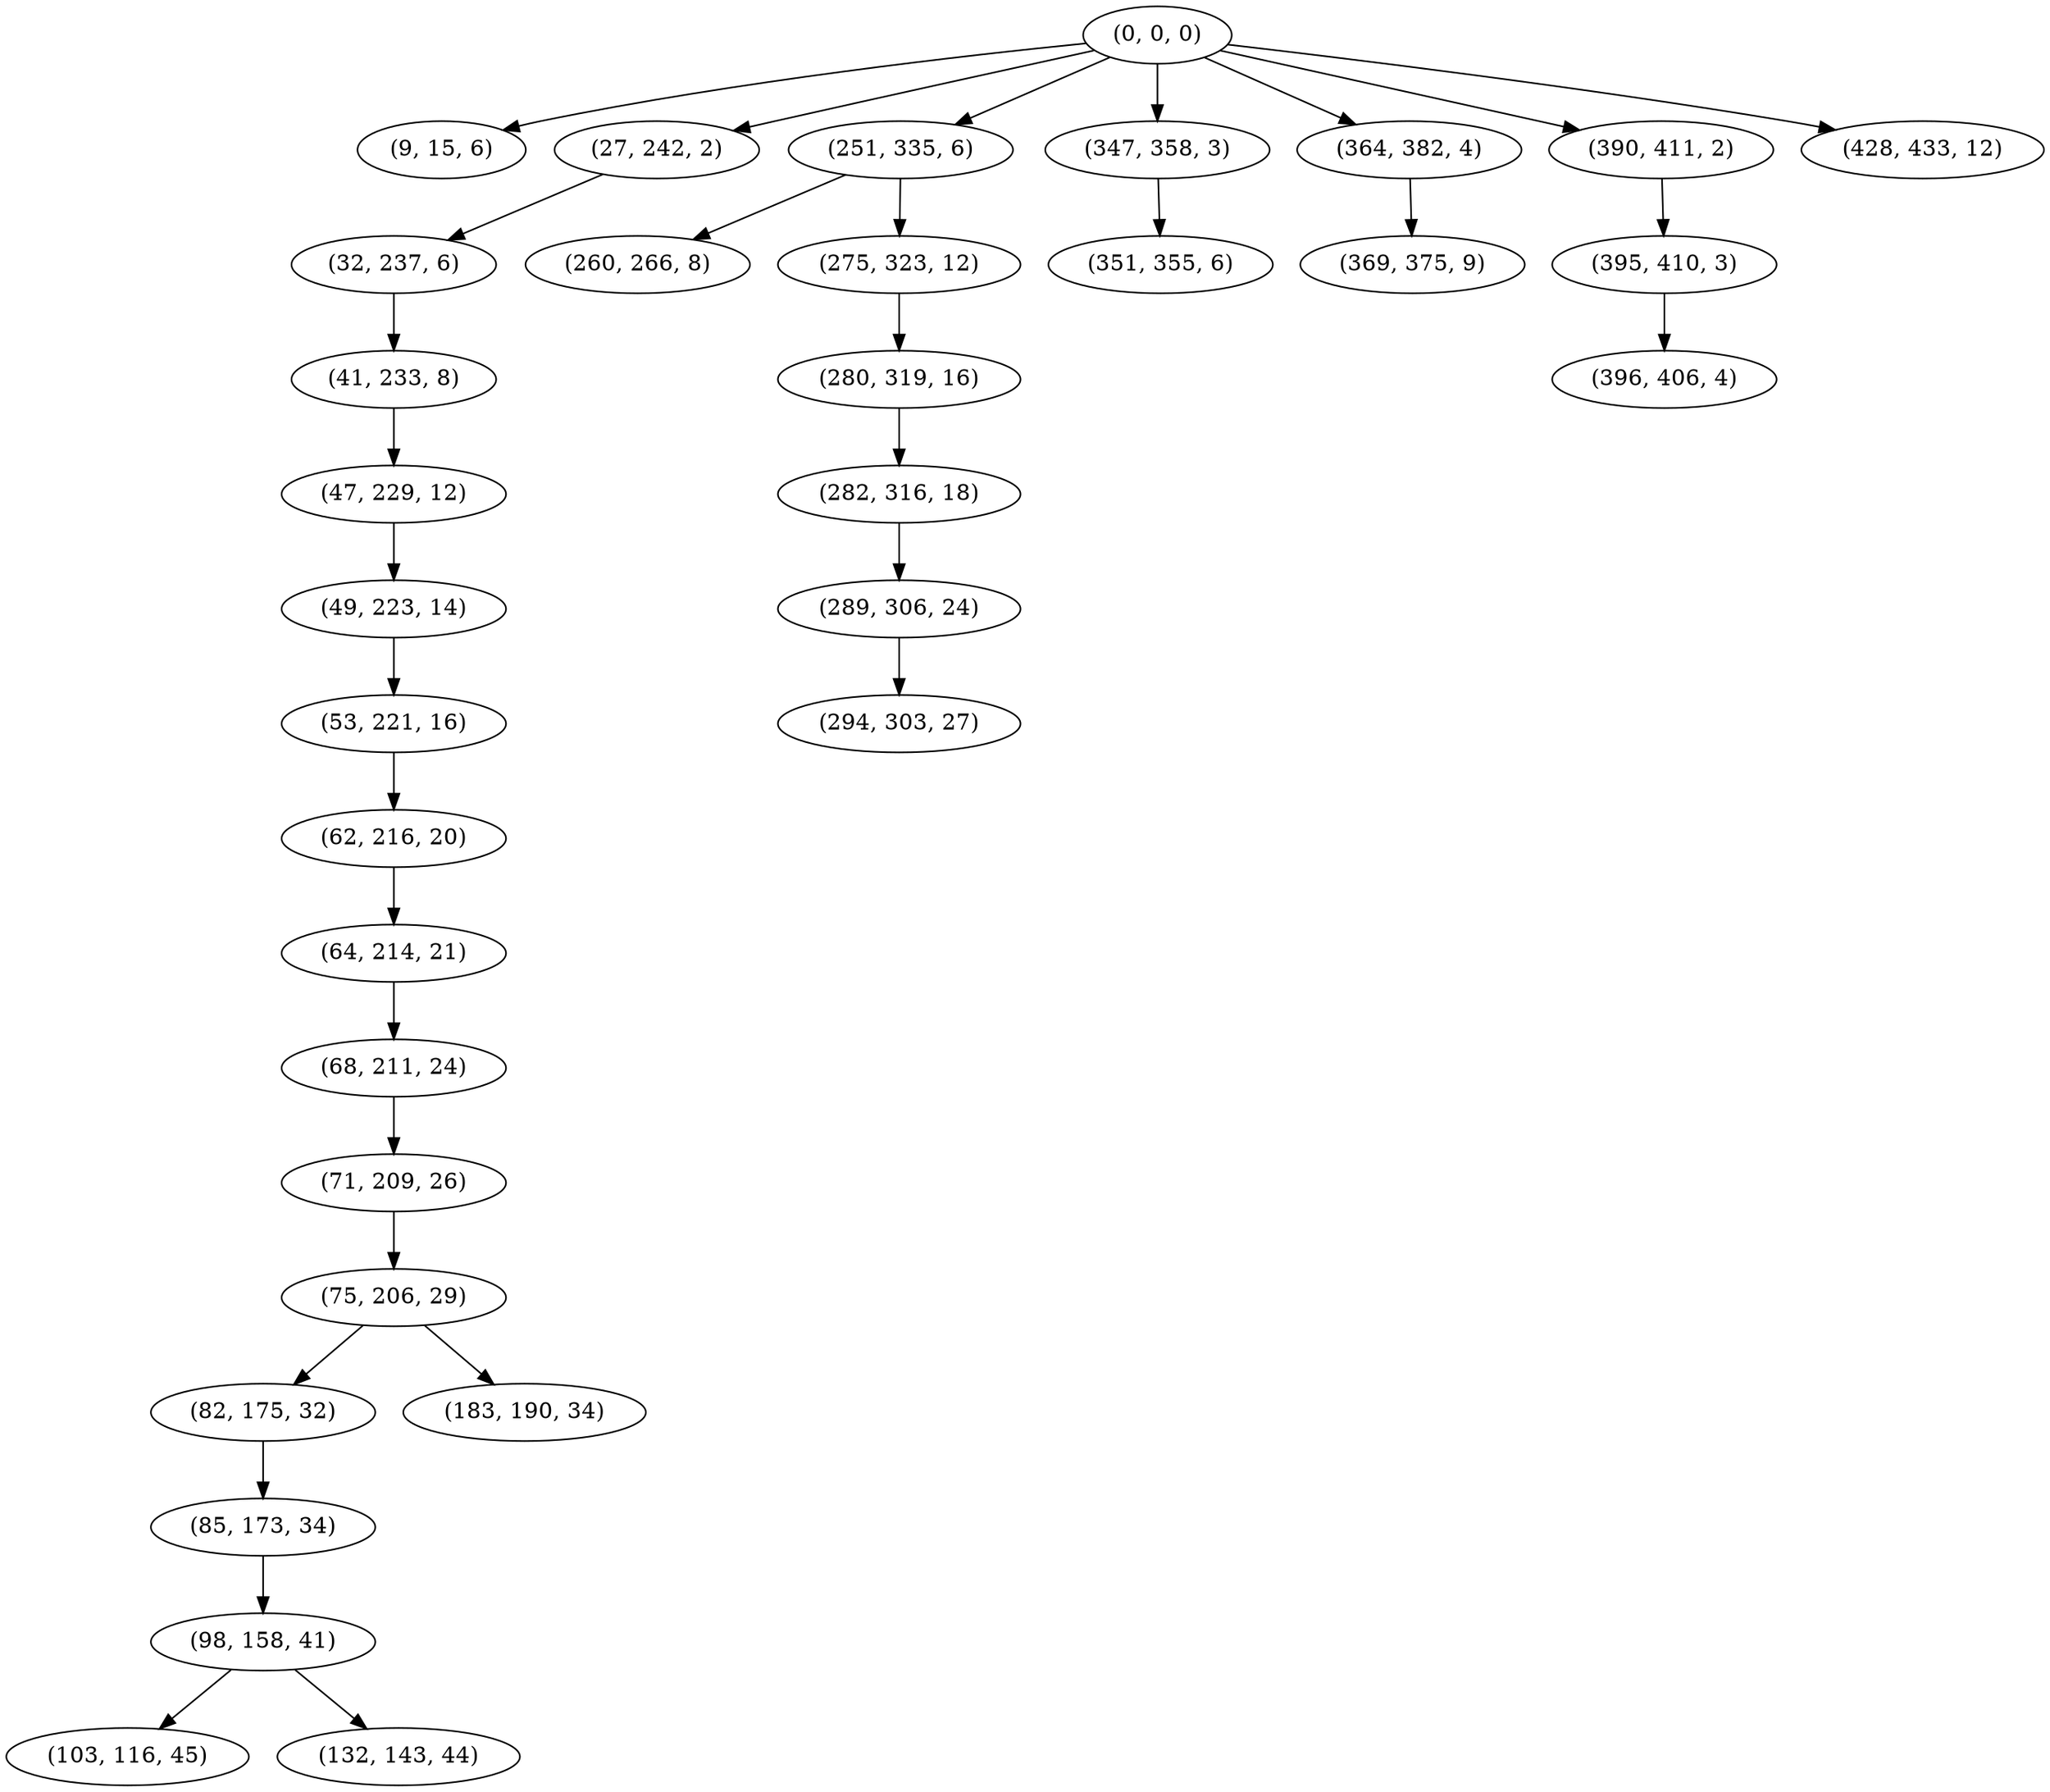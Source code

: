 digraph tree {
    "(0, 0, 0)";
    "(9, 15, 6)";
    "(27, 242, 2)";
    "(32, 237, 6)";
    "(41, 233, 8)";
    "(47, 229, 12)";
    "(49, 223, 14)";
    "(53, 221, 16)";
    "(62, 216, 20)";
    "(64, 214, 21)";
    "(68, 211, 24)";
    "(71, 209, 26)";
    "(75, 206, 29)";
    "(82, 175, 32)";
    "(85, 173, 34)";
    "(98, 158, 41)";
    "(103, 116, 45)";
    "(132, 143, 44)";
    "(183, 190, 34)";
    "(251, 335, 6)";
    "(260, 266, 8)";
    "(275, 323, 12)";
    "(280, 319, 16)";
    "(282, 316, 18)";
    "(289, 306, 24)";
    "(294, 303, 27)";
    "(347, 358, 3)";
    "(351, 355, 6)";
    "(364, 382, 4)";
    "(369, 375, 9)";
    "(390, 411, 2)";
    "(395, 410, 3)";
    "(396, 406, 4)";
    "(428, 433, 12)";
    "(0, 0, 0)" -> "(9, 15, 6)";
    "(0, 0, 0)" -> "(27, 242, 2)";
    "(0, 0, 0)" -> "(251, 335, 6)";
    "(0, 0, 0)" -> "(347, 358, 3)";
    "(0, 0, 0)" -> "(364, 382, 4)";
    "(0, 0, 0)" -> "(390, 411, 2)";
    "(0, 0, 0)" -> "(428, 433, 12)";
    "(27, 242, 2)" -> "(32, 237, 6)";
    "(32, 237, 6)" -> "(41, 233, 8)";
    "(41, 233, 8)" -> "(47, 229, 12)";
    "(47, 229, 12)" -> "(49, 223, 14)";
    "(49, 223, 14)" -> "(53, 221, 16)";
    "(53, 221, 16)" -> "(62, 216, 20)";
    "(62, 216, 20)" -> "(64, 214, 21)";
    "(64, 214, 21)" -> "(68, 211, 24)";
    "(68, 211, 24)" -> "(71, 209, 26)";
    "(71, 209, 26)" -> "(75, 206, 29)";
    "(75, 206, 29)" -> "(82, 175, 32)";
    "(75, 206, 29)" -> "(183, 190, 34)";
    "(82, 175, 32)" -> "(85, 173, 34)";
    "(85, 173, 34)" -> "(98, 158, 41)";
    "(98, 158, 41)" -> "(103, 116, 45)";
    "(98, 158, 41)" -> "(132, 143, 44)";
    "(251, 335, 6)" -> "(260, 266, 8)";
    "(251, 335, 6)" -> "(275, 323, 12)";
    "(275, 323, 12)" -> "(280, 319, 16)";
    "(280, 319, 16)" -> "(282, 316, 18)";
    "(282, 316, 18)" -> "(289, 306, 24)";
    "(289, 306, 24)" -> "(294, 303, 27)";
    "(347, 358, 3)" -> "(351, 355, 6)";
    "(364, 382, 4)" -> "(369, 375, 9)";
    "(390, 411, 2)" -> "(395, 410, 3)";
    "(395, 410, 3)" -> "(396, 406, 4)";
}

